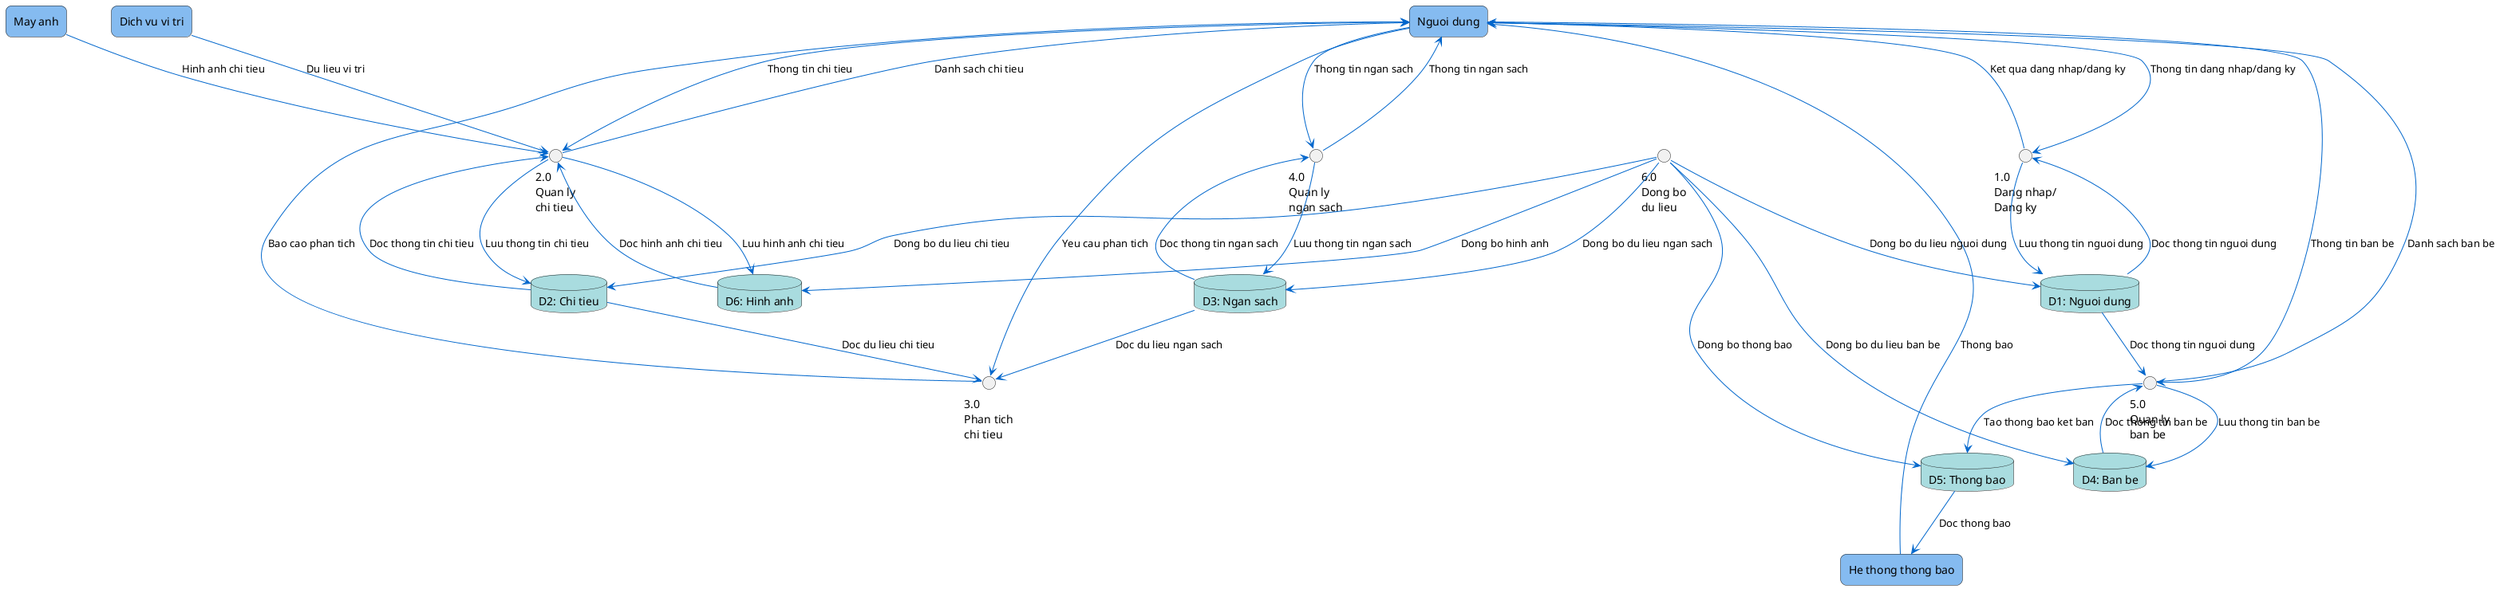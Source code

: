 @startuml "Data Flow Diagram - Quan ly Chi tieu"

' Định nghĩa style
skinparam backgroundColor white
skinparam roundCorner 15
skinparam ArrowColor #0066CC
skinparam componentStyle uml2

' Định nghĩa màu sắc cho các thành phần
skinparam rectangleBackgroundColor #85BBF0
skinparam circleBackgroundColor #FFD700
skinparam databaseBackgroundColor #A9DCDF

' External Entities (Sử dụng rectangle)
rectangle "Nguoi dung" as user
rectangle "He thong thong bao" as notification_system
rectangle "Dich vu vi tri" as location_service
rectangle "May anh" as camera

' Processes (Sử dụng circle)
circle "1.0\nDang nhap/\nDang ky" as login_process
circle "2.0\nQuan ly\nchi tieu" as spending_process
circle "3.0\nPhan tich\nchi tieu" as analytics_process
circle "4.0\nQuan ly\nngan sach" as budget_process
circle "5.0\nQuan ly\nban be" as friend_process
circle "6.0\nDong bo\ndu lieu" as sync_process

' Data Stores (Sử dụng database)
database "D1: Nguoi dung" as user_store
database "D2: Chi tieu" as spending_store
database "D3: Ngan sach" as budget_store
database "D4: Ban be" as friend_store
database "D5: Thong bao" as notification_store
database "D6: Hinh anh" as image_store

' Data Flows - User to Processes
user --> login_process : "Thong tin dang nhap/dang ky"
user --> spending_process : "Thong tin chi tieu"
user --> analytics_process : "Yeu cau phan tich"
user --> budget_process : "Thong tin ngan sach"
user --> friend_process : "Thong tin ban be"

' Data Flows - Processes to User
login_process --> user : "Ket qua dang nhap/dang ky"
spending_process --> user : "Danh sach chi tieu"
analytics_process --> user : "Bao cao phan tich"
budget_process --> user : "Thong tin ngan sach"
friend_process --> user : "Danh sach ban be"
notification_system --> user : "Thong bao"

' Data Flows - External Entities to Processes
location_service --> spending_process : "Du lieu vi tri"
camera --> spending_process : "Hinh anh chi tieu"

' Data Flows - Processes to Data Stores
login_process --> user_store : "Luu thong tin nguoi dung"
spending_process --> spending_store : "Luu thong tin chi tieu"
spending_process --> image_store : "Luu hinh anh chi tieu"
budget_process --> budget_store : "Luu thong tin ngan sach"
friend_process --> friend_store : "Luu thong tin ban be"
friend_process --> notification_store : "Tao thong bao ket ban"

' Data Flows - Data Stores to Processes
user_store --> login_process : "Doc thong tin nguoi dung"
user_store --> friend_process : "Doc thong tin nguoi dung"
spending_store --> spending_process : "Doc thong tin chi tieu"
spending_store --> analytics_process : "Doc du lieu chi tieu"
budget_store --> budget_process : "Doc thong tin ngan sach"
budget_store --> analytics_process : "Doc du lieu ngan sach"
friend_store --> friend_process : "Doc thong tin ban be"
notification_store --> notification_system : "Doc thong bao"
image_store --> spending_process : "Doc hinh anh chi tieu"

' Data Flows - Sync Process
sync_process --> user_store : "Dong bo du lieu nguoi dung"
sync_process --> spending_store : "Dong bo du lieu chi tieu"
sync_process --> budget_store : "Dong bo du lieu ngan sach"
sync_process --> friend_store : "Dong bo du lieu ban be"
sync_process --> notification_store : "Dong bo thong bao"
sync_process --> image_store : "Dong bo hinh anh"

@enduml